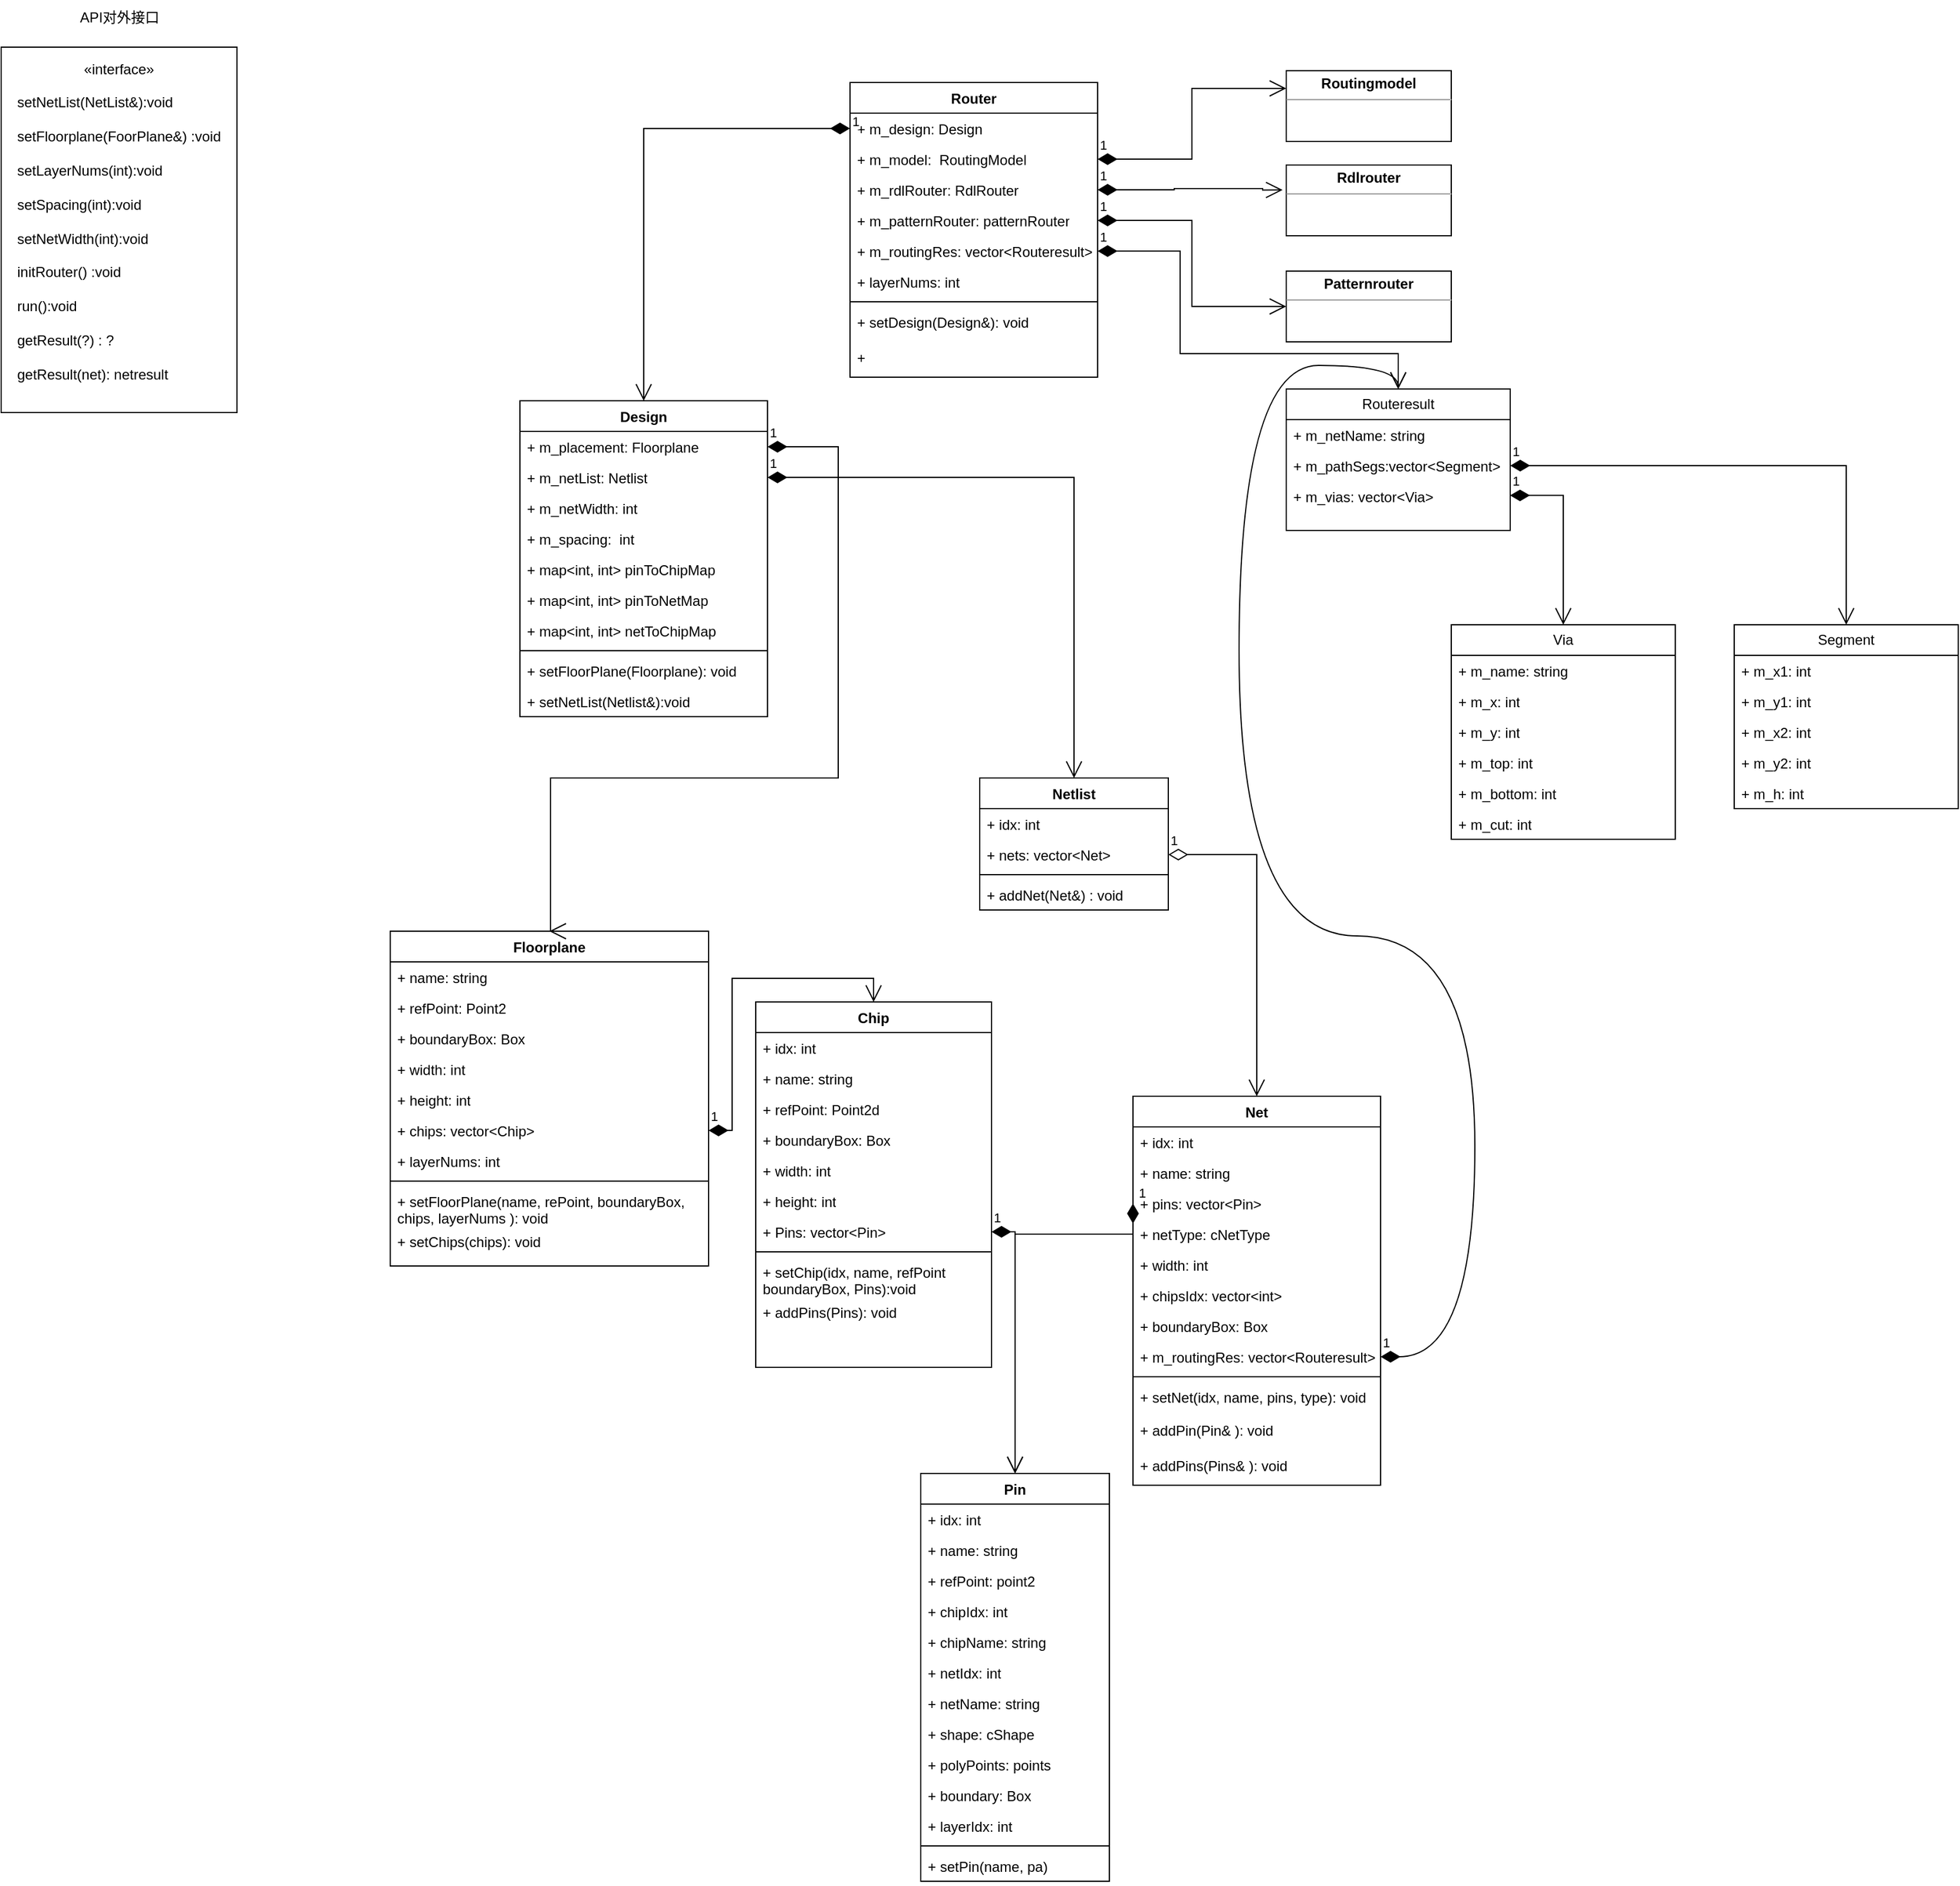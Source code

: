 <mxfile version="21.5.0" type="github">
  <diagram id="C5RBs43oDa-KdzZeNtuy" name="Page-1">
    <mxGraphModel dx="1704" dy="1298" grid="1" gridSize="10" guides="1" tooltips="1" connect="1" arrows="1" fold="1" page="1" pageScale="1" pageWidth="2339" pageHeight="3300" background="#ffffff" math="0" shadow="0">
      <root>
        <mxCell id="WIyWlLk6GJQsqaUBKTNV-0" />
        <mxCell id="WIyWlLk6GJQsqaUBKTNV-1" parent="WIyWlLk6GJQsqaUBKTNV-0" />
        <mxCell id="w3o3qQ4vS6Sx3vVcuLPD-4" value="Floorplane" style="swimlane;fontStyle=1;align=center;verticalAlign=top;childLayout=stackLayout;horizontal=1;startSize=26;horizontalStack=0;resizeParent=1;resizeParentMax=0;resizeLast=0;collapsible=1;marginBottom=0;whiteSpace=wrap;html=1;" vertex="1" parent="WIyWlLk6GJQsqaUBKTNV-1">
          <mxGeometry x="460" y="930" width="270" height="284" as="geometry">
            <mxRectangle x="290" y="620" width="100" height="30" as="alternateBounds" />
          </mxGeometry>
        </mxCell>
        <mxCell id="w3o3qQ4vS6Sx3vVcuLPD-5" value="+ name: string" style="text;strokeColor=none;fillColor=none;align=left;verticalAlign=top;spacingLeft=4;spacingRight=4;overflow=hidden;rotatable=0;points=[[0,0.5],[1,0.5]];portConstraint=eastwest;whiteSpace=wrap;html=1;" vertex="1" parent="w3o3qQ4vS6Sx3vVcuLPD-4">
          <mxGeometry y="26" width="270" height="26" as="geometry" />
        </mxCell>
        <mxCell id="w3o3qQ4vS6Sx3vVcuLPD-9" value="+ refPoint: Point2" style="text;strokeColor=none;fillColor=none;align=left;verticalAlign=top;spacingLeft=4;spacingRight=4;overflow=hidden;rotatable=0;points=[[0,0.5],[1,0.5]];portConstraint=eastwest;whiteSpace=wrap;html=1;" vertex="1" parent="w3o3qQ4vS6Sx3vVcuLPD-4">
          <mxGeometry y="52" width="270" height="26" as="geometry" />
        </mxCell>
        <mxCell id="w3o3qQ4vS6Sx3vVcuLPD-10" value="+ boundaryBox: Box" style="text;strokeColor=none;fillColor=none;align=left;verticalAlign=top;spacingLeft=4;spacingRight=4;overflow=hidden;rotatable=0;points=[[0,0.5],[1,0.5]];portConstraint=eastwest;whiteSpace=wrap;html=1;" vertex="1" parent="w3o3qQ4vS6Sx3vVcuLPD-4">
          <mxGeometry y="78" width="270" height="26" as="geometry" />
        </mxCell>
        <mxCell id="w3o3qQ4vS6Sx3vVcuLPD-11" value="+ width: int" style="text;strokeColor=none;fillColor=none;align=left;verticalAlign=top;spacingLeft=4;spacingRight=4;overflow=hidden;rotatable=0;points=[[0,0.5],[1,0.5]];portConstraint=eastwest;whiteSpace=wrap;html=1;" vertex="1" parent="w3o3qQ4vS6Sx3vVcuLPD-4">
          <mxGeometry y="104" width="270" height="26" as="geometry" />
        </mxCell>
        <mxCell id="w3o3qQ4vS6Sx3vVcuLPD-8" value="+ height: int" style="text;strokeColor=none;fillColor=none;align=left;verticalAlign=top;spacingLeft=4;spacingRight=4;overflow=hidden;rotatable=0;points=[[0,0.5],[1,0.5]];portConstraint=eastwest;whiteSpace=wrap;html=1;" vertex="1" parent="w3o3qQ4vS6Sx3vVcuLPD-4">
          <mxGeometry y="130" width="270" height="26" as="geometry" />
        </mxCell>
        <mxCell id="w3o3qQ4vS6Sx3vVcuLPD-12" value="+ chips: vector&amp;lt;Chip&amp;gt;" style="text;strokeColor=none;fillColor=none;align=left;verticalAlign=top;spacingLeft=4;spacingRight=4;overflow=hidden;rotatable=0;points=[[0,0.5],[1,0.5]];portConstraint=eastwest;whiteSpace=wrap;html=1;" vertex="1" parent="w3o3qQ4vS6Sx3vVcuLPD-4">
          <mxGeometry y="156" width="270" height="26" as="geometry" />
        </mxCell>
        <mxCell id="w3o3qQ4vS6Sx3vVcuLPD-13" value="+ layerNums: int" style="text;strokeColor=none;fillColor=none;align=left;verticalAlign=top;spacingLeft=4;spacingRight=4;overflow=hidden;rotatable=0;points=[[0,0.5],[1,0.5]];portConstraint=eastwest;whiteSpace=wrap;html=1;" vertex="1" parent="w3o3qQ4vS6Sx3vVcuLPD-4">
          <mxGeometry y="182" width="270" height="26" as="geometry" />
        </mxCell>
        <mxCell id="w3o3qQ4vS6Sx3vVcuLPD-6" value="" style="line;strokeWidth=1;fillColor=none;align=left;verticalAlign=middle;spacingTop=-1;spacingLeft=3;spacingRight=3;rotatable=0;labelPosition=right;points=[];portConstraint=eastwest;strokeColor=inherit;" vertex="1" parent="w3o3qQ4vS6Sx3vVcuLPD-4">
          <mxGeometry y="208" width="270" height="8" as="geometry" />
        </mxCell>
        <mxCell id="w3o3qQ4vS6Sx3vVcuLPD-160" value="+ setFloorPlane(name, rePoint, boundaryBox, chips, layerNums ): void" style="text;strokeColor=none;fillColor=none;align=left;verticalAlign=top;spacingLeft=4;spacingRight=4;overflow=hidden;rotatable=0;points=[[0,0.5],[1,0.5]];portConstraint=eastwest;whiteSpace=wrap;html=1;" vertex="1" parent="w3o3qQ4vS6Sx3vVcuLPD-4">
          <mxGeometry y="216" width="270" height="34" as="geometry" />
        </mxCell>
        <mxCell id="w3o3qQ4vS6Sx3vVcuLPD-7" value="+ setChips(chips): void" style="text;strokeColor=none;fillColor=none;align=left;verticalAlign=top;spacingLeft=4;spacingRight=4;overflow=hidden;rotatable=0;points=[[0,0.5],[1,0.5]];portConstraint=eastwest;whiteSpace=wrap;html=1;" vertex="1" parent="w3o3qQ4vS6Sx3vVcuLPD-4">
          <mxGeometry y="250" width="270" height="34" as="geometry" />
        </mxCell>
        <mxCell id="w3o3qQ4vS6Sx3vVcuLPD-14" value="Chip" style="swimlane;fontStyle=1;align=center;verticalAlign=top;childLayout=stackLayout;horizontal=1;startSize=26;horizontalStack=0;resizeParent=1;resizeParentMax=0;resizeLast=0;collapsible=1;marginBottom=0;whiteSpace=wrap;html=1;" vertex="1" parent="WIyWlLk6GJQsqaUBKTNV-1">
          <mxGeometry x="770" y="990" width="200" height="310" as="geometry">
            <mxRectangle x="460" y="810" width="70" height="30" as="alternateBounds" />
          </mxGeometry>
        </mxCell>
        <mxCell id="w3o3qQ4vS6Sx3vVcuLPD-15" value="+ idx: int" style="text;strokeColor=none;fillColor=none;align=left;verticalAlign=top;spacingLeft=4;spacingRight=4;overflow=hidden;rotatable=0;points=[[0,0.5],[1,0.5]];portConstraint=eastwest;whiteSpace=wrap;html=1;" vertex="1" parent="w3o3qQ4vS6Sx3vVcuLPD-14">
          <mxGeometry y="26" width="200" height="26" as="geometry" />
        </mxCell>
        <mxCell id="w3o3qQ4vS6Sx3vVcuLPD-41" value="+ name: string" style="text;strokeColor=none;fillColor=none;align=left;verticalAlign=top;spacingLeft=4;spacingRight=4;overflow=hidden;rotatable=0;points=[[0,0.5],[1,0.5]];portConstraint=eastwest;whiteSpace=wrap;html=1;" vertex="1" parent="w3o3qQ4vS6Sx3vVcuLPD-14">
          <mxGeometry y="52" width="200" height="26" as="geometry" />
        </mxCell>
        <mxCell id="w3o3qQ4vS6Sx3vVcuLPD-43" value="+ refPoint: Point2d" style="text;strokeColor=none;fillColor=none;align=left;verticalAlign=top;spacingLeft=4;spacingRight=4;overflow=hidden;rotatable=0;points=[[0,0.5],[1,0.5]];portConstraint=eastwest;whiteSpace=wrap;html=1;" vertex="1" parent="w3o3qQ4vS6Sx3vVcuLPD-14">
          <mxGeometry y="78" width="200" height="26" as="geometry" />
        </mxCell>
        <mxCell id="w3o3qQ4vS6Sx3vVcuLPD-44" value="+ boundaryBox: Box" style="text;strokeColor=none;fillColor=none;align=left;verticalAlign=top;spacingLeft=4;spacingRight=4;overflow=hidden;rotatable=0;points=[[0,0.5],[1,0.5]];portConstraint=eastwest;whiteSpace=wrap;html=1;" vertex="1" parent="w3o3qQ4vS6Sx3vVcuLPD-14">
          <mxGeometry y="104" width="200" height="26" as="geometry" />
        </mxCell>
        <mxCell id="w3o3qQ4vS6Sx3vVcuLPD-45" value="+ width: int" style="text;strokeColor=none;fillColor=none;align=left;verticalAlign=top;spacingLeft=4;spacingRight=4;overflow=hidden;rotatable=0;points=[[0,0.5],[1,0.5]];portConstraint=eastwest;whiteSpace=wrap;html=1;" vertex="1" parent="w3o3qQ4vS6Sx3vVcuLPD-14">
          <mxGeometry y="130" width="200" height="26" as="geometry" />
        </mxCell>
        <mxCell id="w3o3qQ4vS6Sx3vVcuLPD-46" value="+ height: int" style="text;strokeColor=none;fillColor=none;align=left;verticalAlign=top;spacingLeft=4;spacingRight=4;overflow=hidden;rotatable=0;points=[[0,0.5],[1,0.5]];portConstraint=eastwest;whiteSpace=wrap;html=1;" vertex="1" parent="w3o3qQ4vS6Sx3vVcuLPD-14">
          <mxGeometry y="156" width="200" height="26" as="geometry" />
        </mxCell>
        <mxCell id="w3o3qQ4vS6Sx3vVcuLPD-42" value="+ Pins: vector&amp;lt;Pin&amp;gt;" style="text;strokeColor=none;fillColor=none;align=left;verticalAlign=top;spacingLeft=4;spacingRight=4;overflow=hidden;rotatable=0;points=[[0,0.5],[1,0.5]];portConstraint=eastwest;whiteSpace=wrap;html=1;" vertex="1" parent="w3o3qQ4vS6Sx3vVcuLPD-14">
          <mxGeometry y="182" width="200" height="26" as="geometry" />
        </mxCell>
        <mxCell id="w3o3qQ4vS6Sx3vVcuLPD-16" value="" style="line;strokeWidth=1;fillColor=none;align=left;verticalAlign=middle;spacingTop=-1;spacingLeft=3;spacingRight=3;rotatable=0;labelPosition=right;points=[];portConstraint=eastwest;strokeColor=inherit;" vertex="1" parent="w3o3qQ4vS6Sx3vVcuLPD-14">
          <mxGeometry y="208" width="200" height="8" as="geometry" />
        </mxCell>
        <mxCell id="w3o3qQ4vS6Sx3vVcuLPD-17" value="+ setChip(idx, name, refPoint boundaryBox, Pins):void" style="text;strokeColor=none;fillColor=none;align=left;verticalAlign=top;spacingLeft=4;spacingRight=4;overflow=hidden;rotatable=0;points=[[0,0.5],[1,0.5]];portConstraint=eastwest;whiteSpace=wrap;html=1;" vertex="1" parent="w3o3qQ4vS6Sx3vVcuLPD-14">
          <mxGeometry y="216" width="200" height="34" as="geometry" />
        </mxCell>
        <mxCell id="w3o3qQ4vS6Sx3vVcuLPD-163" value="+ addPins(Pins): void" style="text;strokeColor=none;fillColor=none;align=left;verticalAlign=top;spacingLeft=4;spacingRight=4;overflow=hidden;rotatable=0;points=[[0,0.5],[1,0.5]];portConstraint=eastwest;whiteSpace=wrap;html=1;" vertex="1" parent="w3o3qQ4vS6Sx3vVcuLPD-14">
          <mxGeometry y="250" width="200" height="30" as="geometry" />
        </mxCell>
        <mxCell id="w3o3qQ4vS6Sx3vVcuLPD-165" style="text;strokeColor=none;fillColor=none;align=left;verticalAlign=top;spacingLeft=4;spacingRight=4;overflow=hidden;rotatable=0;points=[[0,0.5],[1,0.5]];portConstraint=eastwest;whiteSpace=wrap;html=1;" vertex="1" parent="w3o3qQ4vS6Sx3vVcuLPD-14">
          <mxGeometry y="280" width="200" height="30" as="geometry" />
        </mxCell>
        <mxCell id="w3o3qQ4vS6Sx3vVcuLPD-18" value="Pin" style="swimlane;fontStyle=1;align=center;verticalAlign=top;childLayout=stackLayout;horizontal=1;startSize=26;horizontalStack=0;resizeParent=1;resizeParentMax=0;resizeLast=0;collapsible=1;marginBottom=0;whiteSpace=wrap;html=1;" vertex="1" parent="WIyWlLk6GJQsqaUBKTNV-1">
          <mxGeometry x="910" y="1390" width="160" height="346" as="geometry">
            <mxRectangle x="610" y="1210" width="60" height="30" as="alternateBounds" />
          </mxGeometry>
        </mxCell>
        <mxCell id="w3o3qQ4vS6Sx3vVcuLPD-19" value="+ idx: int" style="text;strokeColor=none;fillColor=none;align=left;verticalAlign=top;spacingLeft=4;spacingRight=4;overflow=hidden;rotatable=0;points=[[0,0.5],[1,0.5]];portConstraint=eastwest;whiteSpace=wrap;html=1;" vertex="1" parent="w3o3qQ4vS6Sx3vVcuLPD-18">
          <mxGeometry y="26" width="160" height="26" as="geometry" />
        </mxCell>
        <mxCell id="w3o3qQ4vS6Sx3vVcuLPD-32" value="+ name: string" style="text;strokeColor=none;fillColor=none;align=left;verticalAlign=top;spacingLeft=4;spacingRight=4;overflow=hidden;rotatable=0;points=[[0,0.5],[1,0.5]];portConstraint=eastwest;whiteSpace=wrap;html=1;" vertex="1" parent="w3o3qQ4vS6Sx3vVcuLPD-18">
          <mxGeometry y="52" width="160" height="26" as="geometry" />
        </mxCell>
        <mxCell id="w3o3qQ4vS6Sx3vVcuLPD-169" value="+ refPoint: point2" style="text;strokeColor=none;fillColor=none;align=left;verticalAlign=top;spacingLeft=4;spacingRight=4;overflow=hidden;rotatable=0;points=[[0,0.5],[1,0.5]];portConstraint=eastwest;whiteSpace=wrap;html=1;" vertex="1" parent="w3o3qQ4vS6Sx3vVcuLPD-18">
          <mxGeometry y="78" width="160" height="26" as="geometry" />
        </mxCell>
        <mxCell id="w3o3qQ4vS6Sx3vVcuLPD-33" value="+ chipIdx: int" style="text;strokeColor=none;fillColor=none;align=left;verticalAlign=top;spacingLeft=4;spacingRight=4;overflow=hidden;rotatable=0;points=[[0,0.5],[1,0.5]];portConstraint=eastwest;whiteSpace=wrap;html=1;" vertex="1" parent="w3o3qQ4vS6Sx3vVcuLPD-18">
          <mxGeometry y="104" width="160" height="26" as="geometry" />
        </mxCell>
        <mxCell id="w3o3qQ4vS6Sx3vVcuLPD-34" value="+ chipName: string" style="text;strokeColor=none;fillColor=none;align=left;verticalAlign=top;spacingLeft=4;spacingRight=4;overflow=hidden;rotatable=0;points=[[0,0.5],[1,0.5]];portConstraint=eastwest;whiteSpace=wrap;html=1;" vertex="1" parent="w3o3qQ4vS6Sx3vVcuLPD-18">
          <mxGeometry y="130" width="160" height="26" as="geometry" />
        </mxCell>
        <mxCell id="w3o3qQ4vS6Sx3vVcuLPD-35" value="+ netIdx: int" style="text;strokeColor=none;fillColor=none;align=left;verticalAlign=top;spacingLeft=4;spacingRight=4;overflow=hidden;rotatable=0;points=[[0,0.5],[1,0.5]];portConstraint=eastwest;whiteSpace=wrap;html=1;" vertex="1" parent="w3o3qQ4vS6Sx3vVcuLPD-18">
          <mxGeometry y="156" width="160" height="26" as="geometry" />
        </mxCell>
        <mxCell id="w3o3qQ4vS6Sx3vVcuLPD-36" value="+ netName: string" style="text;strokeColor=none;fillColor=none;align=left;verticalAlign=top;spacingLeft=4;spacingRight=4;overflow=hidden;rotatable=0;points=[[0,0.5],[1,0.5]];portConstraint=eastwest;whiteSpace=wrap;html=1;" vertex="1" parent="w3o3qQ4vS6Sx3vVcuLPD-18">
          <mxGeometry y="182" width="160" height="26" as="geometry" />
        </mxCell>
        <mxCell id="w3o3qQ4vS6Sx3vVcuLPD-37" value="+ shape: cShape" style="text;strokeColor=none;fillColor=none;align=left;verticalAlign=top;spacingLeft=4;spacingRight=4;overflow=hidden;rotatable=0;points=[[0,0.5],[1,0.5]];portConstraint=eastwest;whiteSpace=wrap;html=1;" vertex="1" parent="w3o3qQ4vS6Sx3vVcuLPD-18">
          <mxGeometry y="208" width="160" height="26" as="geometry" />
        </mxCell>
        <mxCell id="w3o3qQ4vS6Sx3vVcuLPD-38" value="+ polyPoints: points" style="text;strokeColor=none;fillColor=none;align=left;verticalAlign=top;spacingLeft=4;spacingRight=4;overflow=hidden;rotatable=0;points=[[0,0.5],[1,0.5]];portConstraint=eastwest;whiteSpace=wrap;html=1;" vertex="1" parent="w3o3qQ4vS6Sx3vVcuLPD-18">
          <mxGeometry y="234" width="160" height="26" as="geometry" />
        </mxCell>
        <mxCell id="w3o3qQ4vS6Sx3vVcuLPD-39" value="+ boundary: Box" style="text;strokeColor=none;fillColor=none;align=left;verticalAlign=top;spacingLeft=4;spacingRight=4;overflow=hidden;rotatable=0;points=[[0,0.5],[1,0.5]];portConstraint=eastwest;whiteSpace=wrap;html=1;" vertex="1" parent="w3o3qQ4vS6Sx3vVcuLPD-18">
          <mxGeometry y="260" width="160" height="26" as="geometry" />
        </mxCell>
        <mxCell id="w3o3qQ4vS6Sx3vVcuLPD-40" value="+ layerIdx: int" style="text;strokeColor=none;fillColor=none;align=left;verticalAlign=top;spacingLeft=4;spacingRight=4;overflow=hidden;rotatable=0;points=[[0,0.5],[1,0.5]];portConstraint=eastwest;whiteSpace=wrap;html=1;" vertex="1" parent="w3o3qQ4vS6Sx3vVcuLPD-18">
          <mxGeometry y="286" width="160" height="26" as="geometry" />
        </mxCell>
        <mxCell id="w3o3qQ4vS6Sx3vVcuLPD-20" value="" style="line;strokeWidth=1;fillColor=none;align=left;verticalAlign=middle;spacingTop=-1;spacingLeft=3;spacingRight=3;rotatable=0;labelPosition=right;points=[];portConstraint=eastwest;strokeColor=inherit;" vertex="1" parent="w3o3qQ4vS6Sx3vVcuLPD-18">
          <mxGeometry y="312" width="160" height="8" as="geometry" />
        </mxCell>
        <mxCell id="w3o3qQ4vS6Sx3vVcuLPD-21" value="+ setPin(name, pa)" style="text;strokeColor=none;fillColor=none;align=left;verticalAlign=top;spacingLeft=4;spacingRight=4;overflow=hidden;rotatable=0;points=[[0,0.5],[1,0.5]];portConstraint=eastwest;whiteSpace=wrap;html=1;" vertex="1" parent="w3o3qQ4vS6Sx3vVcuLPD-18">
          <mxGeometry y="320" width="160" height="26" as="geometry" />
        </mxCell>
        <mxCell id="w3o3qQ4vS6Sx3vVcuLPD-22" value="Net" style="swimlane;fontStyle=1;align=center;verticalAlign=top;childLayout=stackLayout;horizontal=1;startSize=26;horizontalStack=0;resizeParent=1;resizeParentMax=0;resizeLast=0;collapsible=1;marginBottom=0;whiteSpace=wrap;html=1;" vertex="1" parent="WIyWlLk6GJQsqaUBKTNV-1">
          <mxGeometry x="1090" y="1070" width="210" height="330" as="geometry">
            <mxRectangle x="770" y="890" width="70" height="50" as="alternateBounds" />
          </mxGeometry>
        </mxCell>
        <mxCell id="w3o3qQ4vS6Sx3vVcuLPD-54" value="+ idx: int" style="text;strokeColor=none;fillColor=none;align=left;verticalAlign=top;spacingLeft=4;spacingRight=4;overflow=hidden;rotatable=0;points=[[0,0.5],[1,0.5]];portConstraint=eastwest;whiteSpace=wrap;html=1;" vertex="1" parent="w3o3qQ4vS6Sx3vVcuLPD-22">
          <mxGeometry y="26" width="210" height="26" as="geometry" />
        </mxCell>
        <mxCell id="w3o3qQ4vS6Sx3vVcuLPD-56" value="+ name: string" style="text;strokeColor=none;fillColor=none;align=left;verticalAlign=top;spacingLeft=4;spacingRight=4;overflow=hidden;rotatable=0;points=[[0,0.5],[1,0.5]];portConstraint=eastwest;whiteSpace=wrap;html=1;" vertex="1" parent="w3o3qQ4vS6Sx3vVcuLPD-22">
          <mxGeometry y="52" width="210" height="26" as="geometry" />
        </mxCell>
        <mxCell id="w3o3qQ4vS6Sx3vVcuLPD-23" value="+ pins: vector&amp;lt;Pin&amp;gt;" style="text;strokeColor=none;fillColor=none;align=left;verticalAlign=top;spacingLeft=4;spacingRight=4;overflow=hidden;rotatable=0;points=[[0,0.5],[1,0.5]];portConstraint=eastwest;whiteSpace=wrap;html=1;" vertex="1" parent="w3o3qQ4vS6Sx3vVcuLPD-22">
          <mxGeometry y="78" width="210" height="26" as="geometry" />
        </mxCell>
        <mxCell id="w3o3qQ4vS6Sx3vVcuLPD-58" value="+ netType: cNetType" style="text;strokeColor=none;fillColor=none;align=left;verticalAlign=top;spacingLeft=4;spacingRight=4;overflow=hidden;rotatable=0;points=[[0,0.5],[1,0.5]];portConstraint=eastwest;whiteSpace=wrap;html=1;" vertex="1" parent="w3o3qQ4vS6Sx3vVcuLPD-22">
          <mxGeometry y="104" width="210" height="26" as="geometry" />
        </mxCell>
        <mxCell id="w3o3qQ4vS6Sx3vVcuLPD-175" value="+ width: int" style="text;strokeColor=none;fillColor=none;align=left;verticalAlign=top;spacingLeft=4;spacingRight=4;overflow=hidden;rotatable=0;points=[[0,0.5],[1,0.5]];portConstraint=eastwest;whiteSpace=wrap;html=1;" vertex="1" parent="w3o3qQ4vS6Sx3vVcuLPD-22">
          <mxGeometry y="130" width="210" height="26" as="geometry" />
        </mxCell>
        <mxCell id="w3o3qQ4vS6Sx3vVcuLPD-62" value="+ chipsIdx: vector&amp;lt;int&amp;gt;" style="text;strokeColor=none;fillColor=none;align=left;verticalAlign=top;spacingLeft=4;spacingRight=4;overflow=hidden;rotatable=0;points=[[0,0.5],[1,0.5]];portConstraint=eastwest;whiteSpace=wrap;html=1;" vertex="1" parent="w3o3qQ4vS6Sx3vVcuLPD-22">
          <mxGeometry y="156" width="210" height="26" as="geometry" />
        </mxCell>
        <mxCell id="w3o3qQ4vS6Sx3vVcuLPD-63" value="+ boundaryBox: Box" style="text;strokeColor=none;fillColor=none;align=left;verticalAlign=top;spacingLeft=4;spacingRight=4;overflow=hidden;rotatable=0;points=[[0,0.5],[1,0.5]];portConstraint=eastwest;whiteSpace=wrap;html=1;" vertex="1" parent="w3o3qQ4vS6Sx3vVcuLPD-22">
          <mxGeometry y="182" width="210" height="26" as="geometry" />
        </mxCell>
        <mxCell id="w3o3qQ4vS6Sx3vVcuLPD-121" value="+ m_routingRes: vector&amp;lt;Routeresult&amp;gt;" style="text;strokeColor=none;fillColor=none;align=left;verticalAlign=top;spacingLeft=4;spacingRight=4;overflow=hidden;rotatable=0;points=[[0,0.5],[1,0.5]];portConstraint=eastwest;whiteSpace=wrap;html=1;" vertex="1" parent="w3o3qQ4vS6Sx3vVcuLPD-22">
          <mxGeometry y="208" width="210" height="26" as="geometry" />
        </mxCell>
        <mxCell id="w3o3qQ4vS6Sx3vVcuLPD-24" value="" style="line;strokeWidth=1;fillColor=none;align=left;verticalAlign=middle;spacingTop=-1;spacingLeft=3;spacingRight=3;rotatable=0;labelPosition=right;points=[];portConstraint=eastwest;strokeColor=inherit;" vertex="1" parent="w3o3qQ4vS6Sx3vVcuLPD-22">
          <mxGeometry y="234" width="210" height="8" as="geometry" />
        </mxCell>
        <mxCell id="w3o3qQ4vS6Sx3vVcuLPD-25" value="+ setNet(idx, name, pins, type): void" style="text;strokeColor=none;fillColor=none;align=left;verticalAlign=top;spacingLeft=4;spacingRight=4;overflow=hidden;rotatable=0;points=[[0,0.5],[1,0.5]];portConstraint=eastwest;whiteSpace=wrap;html=1;" vertex="1" parent="w3o3qQ4vS6Sx3vVcuLPD-22">
          <mxGeometry y="242" width="210" height="28" as="geometry" />
        </mxCell>
        <mxCell id="w3o3qQ4vS6Sx3vVcuLPD-173" value="+ addPin(Pin&amp;amp; ): void" style="text;strokeColor=none;fillColor=none;align=left;verticalAlign=top;spacingLeft=4;spacingRight=4;overflow=hidden;rotatable=0;points=[[0,0.5],[1,0.5]];portConstraint=eastwest;whiteSpace=wrap;html=1;" vertex="1" parent="w3o3qQ4vS6Sx3vVcuLPD-22">
          <mxGeometry y="270" width="210" height="30" as="geometry" />
        </mxCell>
        <mxCell id="w3o3qQ4vS6Sx3vVcuLPD-174" value="+ addPins(Pins&amp;amp; ): void" style="text;strokeColor=none;fillColor=none;align=left;verticalAlign=top;spacingLeft=4;spacingRight=4;overflow=hidden;rotatable=0;points=[[0,0.5],[1,0.5]];portConstraint=eastwest;whiteSpace=wrap;html=1;" vertex="1" parent="w3o3qQ4vS6Sx3vVcuLPD-22">
          <mxGeometry y="300" width="210" height="30" as="geometry" />
        </mxCell>
        <mxCell id="w3o3qQ4vS6Sx3vVcuLPD-26" value="Netlist" style="swimlane;fontStyle=1;align=center;verticalAlign=top;childLayout=stackLayout;horizontal=1;startSize=26;horizontalStack=0;resizeParent=1;resizeParentMax=0;resizeLast=0;collapsible=1;marginBottom=0;whiteSpace=wrap;html=1;" vertex="1" parent="WIyWlLk6GJQsqaUBKTNV-1">
          <mxGeometry x="960" y="800" width="160" height="112" as="geometry">
            <mxRectangle x="660" y="620" width="80" height="30" as="alternateBounds" />
          </mxGeometry>
        </mxCell>
        <mxCell id="w3o3qQ4vS6Sx3vVcuLPD-27" value="+ idx: int" style="text;strokeColor=none;fillColor=none;align=left;verticalAlign=top;spacingLeft=4;spacingRight=4;overflow=hidden;rotatable=0;points=[[0,0.5],[1,0.5]];portConstraint=eastwest;whiteSpace=wrap;html=1;" vertex="1" parent="w3o3qQ4vS6Sx3vVcuLPD-26">
          <mxGeometry y="26" width="160" height="26" as="geometry" />
        </mxCell>
        <mxCell id="w3o3qQ4vS6Sx3vVcuLPD-31" value="+ nets: vector&amp;lt;Net&amp;gt;" style="text;strokeColor=none;fillColor=none;align=left;verticalAlign=top;spacingLeft=4;spacingRight=4;overflow=hidden;rotatable=0;points=[[0,0.5],[1,0.5]];portConstraint=eastwest;whiteSpace=wrap;html=1;" vertex="1" parent="w3o3qQ4vS6Sx3vVcuLPD-26">
          <mxGeometry y="52" width="160" height="26" as="geometry" />
        </mxCell>
        <mxCell id="w3o3qQ4vS6Sx3vVcuLPD-28" value="" style="line;strokeWidth=1;fillColor=none;align=left;verticalAlign=middle;spacingTop=-1;spacingLeft=3;spacingRight=3;rotatable=0;labelPosition=right;points=[];portConstraint=eastwest;strokeColor=inherit;" vertex="1" parent="w3o3qQ4vS6Sx3vVcuLPD-26">
          <mxGeometry y="78" width="160" height="8" as="geometry" />
        </mxCell>
        <mxCell id="w3o3qQ4vS6Sx3vVcuLPD-29" value="+ addNet(Net&amp;amp;) : void" style="text;strokeColor=none;fillColor=none;align=left;verticalAlign=top;spacingLeft=4;spacingRight=4;overflow=hidden;rotatable=0;points=[[0,0.5],[1,0.5]];portConstraint=eastwest;whiteSpace=wrap;html=1;" vertex="1" parent="w3o3qQ4vS6Sx3vVcuLPD-26">
          <mxGeometry y="86" width="160" height="26" as="geometry" />
        </mxCell>
        <mxCell id="w3o3qQ4vS6Sx3vVcuLPD-48" value="1" style="endArrow=open;html=1;endSize=12;startArrow=diamondThin;startSize=14;startFill=1;edgeStyle=orthogonalEdgeStyle;align=left;verticalAlign=bottom;rounded=0;exitX=1;exitY=0.5;exitDx=0;exitDy=0;entryX=0.5;entryY=0;entryDx=0;entryDy=0;" edge="1" parent="WIyWlLk6GJQsqaUBKTNV-1" source="w3o3qQ4vS6Sx3vVcuLPD-12" target="w3o3qQ4vS6Sx3vVcuLPD-14">
          <mxGeometry x="-1" y="3" relative="1" as="geometry">
            <mxPoint x="784" y="890" as="sourcePoint" />
            <mxPoint x="944" y="890" as="targetPoint" />
            <Array as="points">
              <mxPoint x="750" y="1099" />
              <mxPoint x="750" y="970" />
              <mxPoint x="870" y="970" />
            </Array>
          </mxGeometry>
        </mxCell>
        <mxCell id="w3o3qQ4vS6Sx3vVcuLPD-52" value="1" style="endArrow=open;html=1;endSize=12;startArrow=diamondThin;startSize=14;startFill=1;edgeStyle=orthogonalEdgeStyle;align=left;verticalAlign=bottom;rounded=0;exitX=1;exitY=0.5;exitDx=0;exitDy=0;entryX=0.5;entryY=0;entryDx=0;entryDy=0;" edge="1" parent="WIyWlLk6GJQsqaUBKTNV-1" source="w3o3qQ4vS6Sx3vVcuLPD-42" target="w3o3qQ4vS6Sx3vVcuLPD-18">
          <mxGeometry x="-1" y="3" relative="1" as="geometry">
            <mxPoint x="760" y="1250" as="sourcePoint" />
            <mxPoint x="920" y="1250" as="targetPoint" />
            <Array as="points">
              <mxPoint x="990" y="1185" />
            </Array>
          </mxGeometry>
        </mxCell>
        <mxCell id="w3o3qQ4vS6Sx3vVcuLPD-53" value="1" style="endArrow=open;html=1;endSize=12;startArrow=diamondThin;startSize=14;startFill=1;align=left;verticalAlign=bottom;rounded=0;exitX=0;exitY=0.5;exitDx=0;exitDy=0;entryX=0.5;entryY=0;entryDx=0;entryDy=0;edgeStyle=orthogonalEdgeStyle;" edge="1" parent="WIyWlLk6GJQsqaUBKTNV-1" source="w3o3qQ4vS6Sx3vVcuLPD-23" target="w3o3qQ4vS6Sx3vVcuLPD-18">
          <mxGeometry x="-1" y="3" relative="1" as="geometry">
            <mxPoint x="930" y="1195" as="sourcePoint" />
            <mxPoint x="950" y="1370" as="targetPoint" />
            <Array as="points">
              <mxPoint x="990" y="1187" />
            </Array>
          </mxGeometry>
        </mxCell>
        <mxCell id="w3o3qQ4vS6Sx3vVcuLPD-61" value="1" style="endArrow=open;html=1;endSize=12;startArrow=diamondThin;startSize=14;startFill=0;edgeStyle=orthogonalEdgeStyle;align=left;verticalAlign=bottom;rounded=0;entryX=0.5;entryY=0;entryDx=0;entryDy=0;" edge="1" parent="WIyWlLk6GJQsqaUBKTNV-1" source="w3o3qQ4vS6Sx3vVcuLPD-31" target="w3o3qQ4vS6Sx3vVcuLPD-22">
          <mxGeometry x="-1" y="3" relative="1" as="geometry">
            <mxPoint x="1117" y="1020" as="sourcePoint" />
            <mxPoint x="1277" y="1020" as="targetPoint" />
          </mxGeometry>
        </mxCell>
        <mxCell id="w3o3qQ4vS6Sx3vVcuLPD-64" value="Design" style="swimlane;fontStyle=1;align=center;verticalAlign=top;childLayout=stackLayout;horizontal=1;startSize=26;horizontalStack=0;resizeParent=1;resizeParentMax=0;resizeLast=0;collapsible=1;marginBottom=0;whiteSpace=wrap;html=1;" vertex="1" parent="WIyWlLk6GJQsqaUBKTNV-1">
          <mxGeometry x="570" y="480" width="210" height="268" as="geometry" />
        </mxCell>
        <mxCell id="w3o3qQ4vS6Sx3vVcuLPD-65" value="+ m_placement: Floorplane" style="text;strokeColor=none;fillColor=none;align=left;verticalAlign=top;spacingLeft=4;spacingRight=4;overflow=hidden;rotatable=0;points=[[0,0.5],[1,0.5]];portConstraint=eastwest;whiteSpace=wrap;html=1;" vertex="1" parent="w3o3qQ4vS6Sx3vVcuLPD-64">
          <mxGeometry y="26" width="210" height="26" as="geometry" />
        </mxCell>
        <mxCell id="w3o3qQ4vS6Sx3vVcuLPD-68" value="+ m_netList: Netlist" style="text;strokeColor=none;fillColor=none;align=left;verticalAlign=top;spacingLeft=4;spacingRight=4;overflow=hidden;rotatable=0;points=[[0,0.5],[1,0.5]];portConstraint=eastwest;whiteSpace=wrap;html=1;" vertex="1" parent="w3o3qQ4vS6Sx3vVcuLPD-64">
          <mxGeometry y="52" width="210" height="26" as="geometry" />
        </mxCell>
        <mxCell id="w3o3qQ4vS6Sx3vVcuLPD-171" value="+ m_netWidth: int" style="text;strokeColor=none;fillColor=none;align=left;verticalAlign=top;spacingLeft=4;spacingRight=4;overflow=hidden;rotatable=0;points=[[0,0.5],[1,0.5]];portConstraint=eastwest;whiteSpace=wrap;html=1;" vertex="1" parent="w3o3qQ4vS6Sx3vVcuLPD-64">
          <mxGeometry y="78" width="210" height="26" as="geometry" />
        </mxCell>
        <mxCell id="w3o3qQ4vS6Sx3vVcuLPD-172" value="+ m_spacing:&amp;nbsp; int" style="text;strokeColor=none;fillColor=none;align=left;verticalAlign=top;spacingLeft=4;spacingRight=4;overflow=hidden;rotatable=0;points=[[0,0.5],[1,0.5]];portConstraint=eastwest;whiteSpace=wrap;html=1;" vertex="1" parent="w3o3qQ4vS6Sx3vVcuLPD-64">
          <mxGeometry y="104" width="210" height="26" as="geometry" />
        </mxCell>
        <mxCell id="w3o3qQ4vS6Sx3vVcuLPD-69" value="+ map&amp;lt;int, int&amp;gt; pinToChipMap" style="text;strokeColor=none;fillColor=none;align=left;verticalAlign=top;spacingLeft=4;spacingRight=4;overflow=hidden;rotatable=0;points=[[0,0.5],[1,0.5]];portConstraint=eastwest;whiteSpace=wrap;html=1;" vertex="1" parent="w3o3qQ4vS6Sx3vVcuLPD-64">
          <mxGeometry y="130" width="210" height="26" as="geometry" />
        </mxCell>
        <mxCell id="w3o3qQ4vS6Sx3vVcuLPD-70" value="+ map&amp;lt;int, int&amp;gt; pinToNetMap" style="text;strokeColor=none;fillColor=none;align=left;verticalAlign=top;spacingLeft=4;spacingRight=4;overflow=hidden;rotatable=0;points=[[0,0.5],[1,0.5]];portConstraint=eastwest;whiteSpace=wrap;html=1;" vertex="1" parent="w3o3qQ4vS6Sx3vVcuLPD-64">
          <mxGeometry y="156" width="210" height="26" as="geometry" />
        </mxCell>
        <mxCell id="w3o3qQ4vS6Sx3vVcuLPD-71" value="+ map&amp;lt;int, int&amp;gt; netToChipMap" style="text;strokeColor=none;fillColor=none;align=left;verticalAlign=top;spacingLeft=4;spacingRight=4;overflow=hidden;rotatable=0;points=[[0,0.5],[1,0.5]];portConstraint=eastwest;whiteSpace=wrap;html=1;" vertex="1" parent="w3o3qQ4vS6Sx3vVcuLPD-64">
          <mxGeometry y="182" width="210" height="26" as="geometry" />
        </mxCell>
        <mxCell id="w3o3qQ4vS6Sx3vVcuLPD-66" value="" style="line;strokeWidth=1;fillColor=none;align=left;verticalAlign=middle;spacingTop=-1;spacingLeft=3;spacingRight=3;rotatable=0;labelPosition=right;points=[];portConstraint=eastwest;strokeColor=inherit;" vertex="1" parent="w3o3qQ4vS6Sx3vVcuLPD-64">
          <mxGeometry y="208" width="210" height="8" as="geometry" />
        </mxCell>
        <mxCell id="w3o3qQ4vS6Sx3vVcuLPD-67" value="+ setFloorPlane(Floorplane): void" style="text;strokeColor=none;fillColor=none;align=left;verticalAlign=top;spacingLeft=4;spacingRight=4;overflow=hidden;rotatable=0;points=[[0,0.5],[1,0.5]];portConstraint=eastwest;whiteSpace=wrap;html=1;" vertex="1" parent="w3o3qQ4vS6Sx3vVcuLPD-64">
          <mxGeometry y="216" width="210" height="26" as="geometry" />
        </mxCell>
        <mxCell id="w3o3qQ4vS6Sx3vVcuLPD-147" value="+ setNetList(Netlist&amp;amp;):void" style="text;strokeColor=none;fillColor=none;align=left;verticalAlign=top;spacingLeft=4;spacingRight=4;overflow=hidden;rotatable=0;points=[[0,0.5],[1,0.5]];portConstraint=eastwest;whiteSpace=wrap;html=1;" vertex="1" parent="w3o3qQ4vS6Sx3vVcuLPD-64">
          <mxGeometry y="242" width="210" height="26" as="geometry" />
        </mxCell>
        <mxCell id="w3o3qQ4vS6Sx3vVcuLPD-81" value="Router&lt;br&gt;" style="swimlane;fontStyle=1;align=center;verticalAlign=top;childLayout=stackLayout;horizontal=1;startSize=26;horizontalStack=0;resizeParent=1;resizeParentMax=0;resizeLast=0;collapsible=1;marginBottom=0;whiteSpace=wrap;html=1;" vertex="1" parent="WIyWlLk6GJQsqaUBKTNV-1">
          <mxGeometry x="850" y="210" width="210" height="250" as="geometry" />
        </mxCell>
        <mxCell id="w3o3qQ4vS6Sx3vVcuLPD-82" value="+ m_design: Design" style="text;strokeColor=none;fillColor=none;align=left;verticalAlign=top;spacingLeft=4;spacingRight=4;overflow=hidden;rotatable=0;points=[[0,0.5],[1,0.5]];portConstraint=eastwest;whiteSpace=wrap;html=1;" vertex="1" parent="w3o3qQ4vS6Sx3vVcuLPD-81">
          <mxGeometry y="26" width="210" height="26" as="geometry" />
        </mxCell>
        <mxCell id="w3o3qQ4vS6Sx3vVcuLPD-94" value="&lt;div style=&quot;text-align: center;&quot;&gt;&lt;span style=&quot;background-color: initial;&quot;&gt;+ m_model:&amp;nbsp; RoutingModel&lt;/span&gt;&lt;/div&gt;" style="text;strokeColor=none;fillColor=none;align=left;verticalAlign=top;spacingLeft=4;spacingRight=4;overflow=hidden;rotatable=0;points=[[0,0.5],[1,0.5]];portConstraint=eastwest;whiteSpace=wrap;html=1;" vertex="1" parent="w3o3qQ4vS6Sx3vVcuLPD-81">
          <mxGeometry y="52" width="210" height="26" as="geometry" />
        </mxCell>
        <mxCell id="w3o3qQ4vS6Sx3vVcuLPD-93" value="+ m_rdlRouter: RdlRouter" style="text;strokeColor=none;fillColor=none;align=left;verticalAlign=top;spacingLeft=4;spacingRight=4;overflow=hidden;rotatable=0;points=[[0,0.5],[1,0.5]];portConstraint=eastwest;whiteSpace=wrap;html=1;" vertex="1" parent="w3o3qQ4vS6Sx3vVcuLPD-81">
          <mxGeometry y="78" width="210" height="26" as="geometry" />
        </mxCell>
        <mxCell id="w3o3qQ4vS6Sx3vVcuLPD-85" value="+ m_patternRouter: patternRouter" style="text;strokeColor=none;fillColor=none;align=left;verticalAlign=top;spacingLeft=4;spacingRight=4;overflow=hidden;rotatable=0;points=[[0,0.5],[1,0.5]];portConstraint=eastwest;whiteSpace=wrap;html=1;" vertex="1" parent="w3o3qQ4vS6Sx3vVcuLPD-81">
          <mxGeometry y="104" width="210" height="26" as="geometry" />
        </mxCell>
        <mxCell id="w3o3qQ4vS6Sx3vVcuLPD-118" value="+ m_routingRes: vector&amp;lt;Routeresult&amp;gt;" style="text;strokeColor=none;fillColor=none;align=left;verticalAlign=top;spacingLeft=4;spacingRight=4;overflow=hidden;rotatable=0;points=[[0,0.5],[1,0.5]];portConstraint=eastwest;whiteSpace=wrap;html=1;" vertex="1" parent="w3o3qQ4vS6Sx3vVcuLPD-81">
          <mxGeometry y="130" width="210" height="26" as="geometry" />
        </mxCell>
        <mxCell id="w3o3qQ4vS6Sx3vVcuLPD-92" value="+ layerNums: int" style="text;strokeColor=none;fillColor=none;align=left;verticalAlign=top;spacingLeft=4;spacingRight=4;overflow=hidden;rotatable=0;points=[[0,0.5],[1,0.5]];portConstraint=eastwest;whiteSpace=wrap;html=1;" vertex="1" parent="w3o3qQ4vS6Sx3vVcuLPD-81">
          <mxGeometry y="156" width="210" height="26" as="geometry" />
        </mxCell>
        <mxCell id="w3o3qQ4vS6Sx3vVcuLPD-83" value="" style="line;strokeWidth=1;fillColor=none;align=left;verticalAlign=middle;spacingTop=-1;spacingLeft=3;spacingRight=3;rotatable=0;labelPosition=right;points=[];portConstraint=eastwest;strokeColor=inherit;" vertex="1" parent="w3o3qQ4vS6Sx3vVcuLPD-81">
          <mxGeometry y="182" width="210" height="8" as="geometry" />
        </mxCell>
        <mxCell id="w3o3qQ4vS6Sx3vVcuLPD-84" value="+ setDesign(Design&amp;amp;): void" style="text;strokeColor=none;fillColor=none;align=left;verticalAlign=top;spacingLeft=4;spacingRight=4;overflow=hidden;rotatable=0;points=[[0,0.5],[1,0.5]];portConstraint=eastwest;whiteSpace=wrap;html=1;" vertex="1" parent="w3o3qQ4vS6Sx3vVcuLPD-81">
          <mxGeometry y="190" width="210" height="30" as="geometry" />
        </mxCell>
        <mxCell id="w3o3qQ4vS6Sx3vVcuLPD-146" value="+&amp;nbsp;" style="text;strokeColor=none;fillColor=none;align=left;verticalAlign=top;spacingLeft=4;spacingRight=4;overflow=hidden;rotatable=0;points=[[0,0.5],[1,0.5]];portConstraint=eastwest;whiteSpace=wrap;html=1;" vertex="1" parent="w3o3qQ4vS6Sx3vVcuLPD-81">
          <mxGeometry y="220" width="210" height="30" as="geometry" />
        </mxCell>
        <mxCell id="w3o3qQ4vS6Sx3vVcuLPD-90" value="&lt;p style=&quot;margin:0px;margin-top:4px;text-align:center;&quot;&gt;&lt;b&gt;Patternrouter&lt;/b&gt;&lt;/p&gt;&lt;hr size=&quot;1&quot;&gt;&lt;div style=&quot;height:2px;&quot;&gt;&lt;/div&gt;" style="verticalAlign=top;align=left;overflow=fill;fontSize=12;fontFamily=Helvetica;html=1;whiteSpace=wrap;" vertex="1" parent="WIyWlLk6GJQsqaUBKTNV-1">
          <mxGeometry x="1220" y="370" width="140" height="60" as="geometry" />
        </mxCell>
        <mxCell id="w3o3qQ4vS6Sx3vVcuLPD-91" value="&lt;p style=&quot;margin:0px;margin-top:4px;text-align:center;&quot;&gt;&lt;b&gt;Rdlrouter&lt;/b&gt;&lt;/p&gt;&lt;hr size=&quot;1&quot;&gt;&lt;div style=&quot;height:2px;&quot;&gt;&lt;/div&gt;" style="verticalAlign=top;align=left;overflow=fill;fontSize=12;fontFamily=Helvetica;html=1;whiteSpace=wrap;" vertex="1" parent="WIyWlLk6GJQsqaUBKTNV-1">
          <mxGeometry x="1220" y="280" width="140" height="60" as="geometry" />
        </mxCell>
        <mxCell id="w3o3qQ4vS6Sx3vVcuLPD-97" value="1" style="endArrow=open;html=1;endSize=12;startArrow=diamondThin;startSize=14;startFill=1;edgeStyle=orthogonalEdgeStyle;align=left;verticalAlign=bottom;rounded=0;exitX=1;exitY=0.5;exitDx=0;exitDy=0;entryX=0.5;entryY=0;entryDx=0;entryDy=0;" edge="1" parent="WIyWlLk6GJQsqaUBKTNV-1" source="w3o3qQ4vS6Sx3vVcuLPD-68" target="w3o3qQ4vS6Sx3vVcuLPD-26">
          <mxGeometry x="-1" y="3" relative="1" as="geometry">
            <mxPoint x="840" y="650" as="sourcePoint" />
            <mxPoint x="1000" y="650" as="targetPoint" />
          </mxGeometry>
        </mxCell>
        <mxCell id="w3o3qQ4vS6Sx3vVcuLPD-98" value="1" style="endArrow=open;html=1;endSize=12;startArrow=diamondThin;startSize=14;startFill=1;edgeStyle=orthogonalEdgeStyle;align=left;verticalAlign=bottom;rounded=0;exitX=1;exitY=0.5;exitDx=0;exitDy=0;" edge="1" parent="WIyWlLk6GJQsqaUBKTNV-1" source="w3o3qQ4vS6Sx3vVcuLPD-65">
          <mxGeometry x="-1" y="3" relative="1" as="geometry">
            <mxPoint x="840" y="650" as="sourcePoint" />
            <mxPoint x="595" y="930" as="targetPoint" />
            <Array as="points">
              <mxPoint x="840" y="519" />
              <mxPoint x="840" y="800" />
              <mxPoint x="596" y="800" />
              <mxPoint x="596" y="930" />
            </Array>
          </mxGeometry>
        </mxCell>
        <mxCell id="w3o3qQ4vS6Sx3vVcuLPD-100" value="1" style="endArrow=open;html=1;endSize=12;startArrow=diamondThin;startSize=14;startFill=1;edgeStyle=orthogonalEdgeStyle;align=left;verticalAlign=bottom;rounded=0;entryX=0.5;entryY=0;entryDx=0;entryDy=0;" edge="1" parent="WIyWlLk6GJQsqaUBKTNV-1" source="w3o3qQ4vS6Sx3vVcuLPD-82" target="w3o3qQ4vS6Sx3vVcuLPD-64">
          <mxGeometry x="-1" y="3" relative="1" as="geometry">
            <mxPoint x="840" y="470" as="sourcePoint" />
            <mxPoint x="700" y="340" as="targetPoint" />
          </mxGeometry>
        </mxCell>
        <mxCell id="w3o3qQ4vS6Sx3vVcuLPD-101" value="&lt;p style=&quot;margin:0px;margin-top:4px;text-align:center;&quot;&gt;&lt;b&gt;Routingmodel&lt;/b&gt;&lt;/p&gt;&lt;hr size=&quot;1&quot;&gt;&lt;div style=&quot;height:2px;&quot;&gt;&lt;/div&gt;" style="verticalAlign=top;align=left;overflow=fill;fontSize=12;fontFamily=Helvetica;html=1;whiteSpace=wrap;" vertex="1" parent="WIyWlLk6GJQsqaUBKTNV-1">
          <mxGeometry x="1220" y="200" width="140" height="60" as="geometry" />
        </mxCell>
        <mxCell id="w3o3qQ4vS6Sx3vVcuLPD-102" value="1" style="endArrow=open;html=1;endSize=12;startArrow=diamondThin;startSize=14;startFill=1;edgeStyle=orthogonalEdgeStyle;align=left;verticalAlign=bottom;rounded=0;entryX=0;entryY=0.25;entryDx=0;entryDy=0;exitX=1;exitY=0.5;exitDx=0;exitDy=0;" edge="1" parent="WIyWlLk6GJQsqaUBKTNV-1" source="w3o3qQ4vS6Sx3vVcuLPD-94" target="w3o3qQ4vS6Sx3vVcuLPD-101">
          <mxGeometry x="-1" y="3" relative="1" as="geometry">
            <mxPoint x="840" y="390" as="sourcePoint" />
            <mxPoint x="1000" y="390" as="targetPoint" />
          </mxGeometry>
        </mxCell>
        <mxCell id="w3o3qQ4vS6Sx3vVcuLPD-105" value="1" style="endArrow=open;html=1;endSize=12;startArrow=diamondThin;startSize=14;startFill=1;edgeStyle=orthogonalEdgeStyle;align=left;verticalAlign=bottom;rounded=0;entryX=-0.022;entryY=0.353;entryDx=0;entryDy=0;entryPerimeter=0;" edge="1" parent="WIyWlLk6GJQsqaUBKTNV-1" source="w3o3qQ4vS6Sx3vVcuLPD-93" target="w3o3qQ4vS6Sx3vVcuLPD-91">
          <mxGeometry x="-1" y="3" relative="1" as="geometry">
            <mxPoint x="1060" y="300" as="sourcePoint" />
            <mxPoint x="1200" y="290" as="targetPoint" />
            <Array as="points">
              <mxPoint x="1125" y="301" />
              <mxPoint x="1125" y="300" />
              <mxPoint x="1200" y="300" />
              <mxPoint x="1200" y="301" />
            </Array>
          </mxGeometry>
        </mxCell>
        <mxCell id="w3o3qQ4vS6Sx3vVcuLPD-106" value="1" style="endArrow=open;html=1;endSize=12;startArrow=diamondThin;startSize=14;startFill=1;edgeStyle=orthogonalEdgeStyle;align=left;verticalAlign=bottom;rounded=0;exitX=1;exitY=0.5;exitDx=0;exitDy=0;entryX=0;entryY=0.5;entryDx=0;entryDy=0;" edge="1" parent="WIyWlLk6GJQsqaUBKTNV-1" source="w3o3qQ4vS6Sx3vVcuLPD-85" target="w3o3qQ4vS6Sx3vVcuLPD-90">
          <mxGeometry x="-1" y="3" relative="1" as="geometry">
            <mxPoint x="1070" y="330" as="sourcePoint" />
            <mxPoint x="1140" y="400" as="targetPoint" />
          </mxGeometry>
        </mxCell>
        <mxCell id="w3o3qQ4vS6Sx3vVcuLPD-112" value="Routeresult" style="swimlane;fontStyle=0;childLayout=stackLayout;horizontal=1;startSize=26;fillColor=none;horizontalStack=0;resizeParent=1;resizeParentMax=0;resizeLast=0;collapsible=1;marginBottom=0;whiteSpace=wrap;html=1;" vertex="1" parent="WIyWlLk6GJQsqaUBKTNV-1">
          <mxGeometry x="1220" y="470" width="190" height="120" as="geometry" />
        </mxCell>
        <mxCell id="w3o3qQ4vS6Sx3vVcuLPD-113" value="+ m_netName: string" style="text;strokeColor=none;fillColor=none;align=left;verticalAlign=top;spacingLeft=4;spacingRight=4;overflow=hidden;rotatable=0;points=[[0,0.5],[1,0.5]];portConstraint=eastwest;whiteSpace=wrap;html=1;" vertex="1" parent="w3o3qQ4vS6Sx3vVcuLPD-112">
          <mxGeometry y="26" width="190" height="26" as="geometry" />
        </mxCell>
        <mxCell id="w3o3qQ4vS6Sx3vVcuLPD-114" value="+ m_pathSegs:vector&amp;lt;Segment&amp;gt;" style="text;strokeColor=none;fillColor=none;align=left;verticalAlign=top;spacingLeft=4;spacingRight=4;overflow=hidden;rotatable=0;points=[[0,0.5],[1,0.5]];portConstraint=eastwest;whiteSpace=wrap;html=1;" vertex="1" parent="w3o3qQ4vS6Sx3vVcuLPD-112">
          <mxGeometry y="52" width="190" height="26" as="geometry" />
        </mxCell>
        <mxCell id="w3o3qQ4vS6Sx3vVcuLPD-115" value="+ m_vias: vector&amp;lt;Via&amp;gt;" style="text;strokeColor=none;fillColor=none;align=left;verticalAlign=top;spacingLeft=4;spacingRight=4;overflow=hidden;rotatable=0;points=[[0,0.5],[1,0.5]];portConstraint=eastwest;whiteSpace=wrap;html=1;" vertex="1" parent="w3o3qQ4vS6Sx3vVcuLPD-112">
          <mxGeometry y="78" width="190" height="42" as="geometry" />
        </mxCell>
        <mxCell id="w3o3qQ4vS6Sx3vVcuLPD-120" value="1" style="endArrow=open;html=1;endSize=12;startArrow=diamondThin;startSize=14;startFill=1;edgeStyle=orthogonalEdgeStyle;align=left;verticalAlign=bottom;rounded=0;exitX=1;exitY=0.5;exitDx=0;exitDy=0;entryX=0.5;entryY=0;entryDx=0;entryDy=0;" edge="1" parent="WIyWlLk6GJQsqaUBKTNV-1" source="w3o3qQ4vS6Sx3vVcuLPD-118" target="w3o3qQ4vS6Sx3vVcuLPD-112">
          <mxGeometry x="-1" y="3" relative="1" as="geometry">
            <mxPoint x="1120" y="430" as="sourcePoint" />
            <mxPoint x="1190" y="530" as="targetPoint" />
            <Array as="points">
              <mxPoint x="1130" y="353" />
              <mxPoint x="1130" y="440" />
              <mxPoint x="1315" y="440" />
            </Array>
          </mxGeometry>
        </mxCell>
        <mxCell id="w3o3qQ4vS6Sx3vVcuLPD-123" value="1" style="endArrow=open;html=1;endSize=12;startArrow=diamondThin;startSize=14;startFill=1;edgeStyle=orthogonalEdgeStyle;align=left;verticalAlign=bottom;rounded=0;exitX=1;exitY=0.5;exitDx=0;exitDy=0;entryX=0.5;entryY=0;entryDx=0;entryDy=0;curved=1;" edge="1" parent="WIyWlLk6GJQsqaUBKTNV-1" source="w3o3qQ4vS6Sx3vVcuLPD-121" target="w3o3qQ4vS6Sx3vVcuLPD-112">
          <mxGeometry x="-1" y="3" relative="1" as="geometry">
            <mxPoint x="1310" y="1290" as="sourcePoint" />
            <mxPoint x="1470" y="1290" as="targetPoint" />
            <Array as="points">
              <mxPoint x="1380" y="1291" />
              <mxPoint x="1380" y="934" />
              <mxPoint x="1180" y="934" />
              <mxPoint x="1180" y="450" />
              <mxPoint x="1315" y="450" />
            </Array>
          </mxGeometry>
        </mxCell>
        <mxCell id="w3o3qQ4vS6Sx3vVcuLPD-126" value="Segment" style="swimlane;fontStyle=0;childLayout=stackLayout;horizontal=1;startSize=26;fillColor=none;horizontalStack=0;resizeParent=1;resizeParentMax=0;resizeLast=0;collapsible=1;marginBottom=0;whiteSpace=wrap;html=1;" vertex="1" parent="WIyWlLk6GJQsqaUBKTNV-1">
          <mxGeometry x="1600" y="670" width="190" height="156" as="geometry" />
        </mxCell>
        <mxCell id="w3o3qQ4vS6Sx3vVcuLPD-127" value="+ m_x1: int" style="text;strokeColor=none;fillColor=none;align=left;verticalAlign=top;spacingLeft=4;spacingRight=4;overflow=hidden;rotatable=0;points=[[0,0.5],[1,0.5]];portConstraint=eastwest;whiteSpace=wrap;html=1;" vertex="1" parent="w3o3qQ4vS6Sx3vVcuLPD-126">
          <mxGeometry y="26" width="190" height="26" as="geometry" />
        </mxCell>
        <mxCell id="w3o3qQ4vS6Sx3vVcuLPD-128" value="+ m_y1: int" style="text;strokeColor=none;fillColor=none;align=left;verticalAlign=top;spacingLeft=4;spacingRight=4;overflow=hidden;rotatable=0;points=[[0,0.5],[1,0.5]];portConstraint=eastwest;whiteSpace=wrap;html=1;" vertex="1" parent="w3o3qQ4vS6Sx3vVcuLPD-126">
          <mxGeometry y="52" width="190" height="26" as="geometry" />
        </mxCell>
        <mxCell id="w3o3qQ4vS6Sx3vVcuLPD-130" value="+ m_x2: int" style="text;strokeColor=none;fillColor=none;align=left;verticalAlign=top;spacingLeft=4;spacingRight=4;overflow=hidden;rotatable=0;points=[[0,0.5],[1,0.5]];portConstraint=eastwest;whiteSpace=wrap;html=1;" vertex="1" parent="w3o3qQ4vS6Sx3vVcuLPD-126">
          <mxGeometry y="78" width="190" height="26" as="geometry" />
        </mxCell>
        <mxCell id="w3o3qQ4vS6Sx3vVcuLPD-131" value="+ m_y2: int" style="text;strokeColor=none;fillColor=none;align=left;verticalAlign=top;spacingLeft=4;spacingRight=4;overflow=hidden;rotatable=0;points=[[0,0.5],[1,0.5]];portConstraint=eastwest;whiteSpace=wrap;html=1;" vertex="1" parent="w3o3qQ4vS6Sx3vVcuLPD-126">
          <mxGeometry y="104" width="190" height="26" as="geometry" />
        </mxCell>
        <mxCell id="w3o3qQ4vS6Sx3vVcuLPD-132" value="+ m_h: int" style="text;strokeColor=none;fillColor=none;align=left;verticalAlign=top;spacingLeft=4;spacingRight=4;overflow=hidden;rotatable=0;points=[[0,0.5],[1,0.5]];portConstraint=eastwest;whiteSpace=wrap;html=1;" vertex="1" parent="w3o3qQ4vS6Sx3vVcuLPD-126">
          <mxGeometry y="130" width="190" height="26" as="geometry" />
        </mxCell>
        <mxCell id="w3o3qQ4vS6Sx3vVcuLPD-133" value="Via" style="swimlane;fontStyle=0;childLayout=stackLayout;horizontal=1;startSize=26;fillColor=none;horizontalStack=0;resizeParent=1;resizeParentMax=0;resizeLast=0;collapsible=1;marginBottom=0;whiteSpace=wrap;html=1;" vertex="1" parent="WIyWlLk6GJQsqaUBKTNV-1">
          <mxGeometry x="1360" y="670" width="190" height="182" as="geometry" />
        </mxCell>
        <mxCell id="w3o3qQ4vS6Sx3vVcuLPD-139" value="+ m_name: string" style="text;strokeColor=none;fillColor=none;align=left;verticalAlign=top;spacingLeft=4;spacingRight=4;overflow=hidden;rotatable=0;points=[[0,0.5],[1,0.5]];portConstraint=eastwest;whiteSpace=wrap;html=1;" vertex="1" parent="w3o3qQ4vS6Sx3vVcuLPD-133">
          <mxGeometry y="26" width="190" height="26" as="geometry" />
        </mxCell>
        <mxCell id="w3o3qQ4vS6Sx3vVcuLPD-134" value="+ m_x: int" style="text;strokeColor=none;fillColor=none;align=left;verticalAlign=top;spacingLeft=4;spacingRight=4;overflow=hidden;rotatable=0;points=[[0,0.5],[1,0.5]];portConstraint=eastwest;whiteSpace=wrap;html=1;" vertex="1" parent="w3o3qQ4vS6Sx3vVcuLPD-133">
          <mxGeometry y="52" width="190" height="26" as="geometry" />
        </mxCell>
        <mxCell id="w3o3qQ4vS6Sx3vVcuLPD-135" value="+ m_y: int" style="text;strokeColor=none;fillColor=none;align=left;verticalAlign=top;spacingLeft=4;spacingRight=4;overflow=hidden;rotatable=0;points=[[0,0.5],[1,0.5]];portConstraint=eastwest;whiteSpace=wrap;html=1;" vertex="1" parent="w3o3qQ4vS6Sx3vVcuLPD-133">
          <mxGeometry y="78" width="190" height="26" as="geometry" />
        </mxCell>
        <mxCell id="w3o3qQ4vS6Sx3vVcuLPD-138" value="+ m_top: int" style="text;strokeColor=none;fillColor=none;align=left;verticalAlign=top;spacingLeft=4;spacingRight=4;overflow=hidden;rotatable=0;points=[[0,0.5],[1,0.5]];portConstraint=eastwest;whiteSpace=wrap;html=1;" vertex="1" parent="w3o3qQ4vS6Sx3vVcuLPD-133">
          <mxGeometry y="104" width="190" height="26" as="geometry" />
        </mxCell>
        <mxCell id="w3o3qQ4vS6Sx3vVcuLPD-140" value="+ m_bottom: int" style="text;strokeColor=none;fillColor=none;align=left;verticalAlign=top;spacingLeft=4;spacingRight=4;overflow=hidden;rotatable=0;points=[[0,0.5],[1,0.5]];portConstraint=eastwest;whiteSpace=wrap;html=1;" vertex="1" parent="w3o3qQ4vS6Sx3vVcuLPD-133">
          <mxGeometry y="130" width="190" height="26" as="geometry" />
        </mxCell>
        <mxCell id="w3o3qQ4vS6Sx3vVcuLPD-141" value="+ m_cut: int" style="text;strokeColor=none;fillColor=none;align=left;verticalAlign=top;spacingLeft=4;spacingRight=4;overflow=hidden;rotatable=0;points=[[0,0.5],[1,0.5]];portConstraint=eastwest;whiteSpace=wrap;html=1;" vertex="1" parent="w3o3qQ4vS6Sx3vVcuLPD-133">
          <mxGeometry y="156" width="190" height="26" as="geometry" />
        </mxCell>
        <mxCell id="w3o3qQ4vS6Sx3vVcuLPD-143" value="1" style="endArrow=open;html=1;endSize=12;startArrow=diamondThin;startSize=14;startFill=1;edgeStyle=orthogonalEdgeStyle;align=left;verticalAlign=bottom;rounded=0;exitX=0.999;exitY=0.293;exitDx=0;exitDy=0;exitPerimeter=0;entryX=0.5;entryY=0;entryDx=0;entryDy=0;" edge="1" parent="WIyWlLk6GJQsqaUBKTNV-1" source="w3o3qQ4vS6Sx3vVcuLPD-115" target="w3o3qQ4vS6Sx3vVcuLPD-133">
          <mxGeometry x="-1" y="3" relative="1" as="geometry">
            <mxPoint x="1310" y="700" as="sourcePoint" />
            <mxPoint x="1490" y="640" as="targetPoint" />
            <Array as="points">
              <mxPoint x="1455" y="560" />
            </Array>
          </mxGeometry>
        </mxCell>
        <mxCell id="w3o3qQ4vS6Sx3vVcuLPD-144" value="1" style="endArrow=open;html=1;endSize=12;startArrow=diamondThin;startSize=14;startFill=1;edgeStyle=orthogonalEdgeStyle;align=left;verticalAlign=bottom;rounded=0;entryX=0.5;entryY=0;entryDx=0;entryDy=0;exitX=1;exitY=0.5;exitDx=0;exitDy=0;" edge="1" parent="WIyWlLk6GJQsqaUBKTNV-1" source="w3o3qQ4vS6Sx3vVcuLPD-114" target="w3o3qQ4vS6Sx3vVcuLPD-126">
          <mxGeometry x="-1" y="3" relative="1" as="geometry">
            <mxPoint x="1490" y="340" as="sourcePoint" />
            <mxPoint x="1650" y="340" as="targetPoint" />
          </mxGeometry>
        </mxCell>
        <mxCell id="w3o3qQ4vS6Sx3vVcuLPD-166" value="«interface»&lt;br&gt;&lt;div style=&quot;text-align: left;&quot;&gt;&lt;span style=&quot;background-color: initial;&quot;&gt;&lt;br&gt;&lt;/span&gt;&lt;/div&gt;&lt;div style=&quot;text-align: left;&quot;&gt;&lt;span style=&quot;background-color: initial;&quot;&gt;setNetList(NetList&amp;amp;):void&lt;/span&gt;&lt;br&gt;&lt;/div&gt;&lt;br&gt;setFloorplane(FoorPlane&amp;amp;) :void&lt;br&gt;&lt;div style=&quot;text-align: left;&quot;&gt;&lt;br&gt;&lt;/div&gt;&lt;div style=&quot;text-align: left;&quot;&gt;setLayerNums(int):void&lt;/div&gt;&lt;div style=&quot;text-align: left;&quot;&gt;&lt;br&gt;&lt;/div&gt;&lt;div style=&quot;text-align: left;&quot;&gt;setSpacing(int):void&lt;/div&gt;&lt;div style=&quot;text-align: left;&quot;&gt;&lt;br&gt;&lt;/div&gt;&lt;div style=&quot;text-align: left;&quot;&gt;setNetWidth(int):void&lt;/div&gt;&lt;div style=&quot;text-align: left;&quot;&gt;&lt;br&gt;&lt;/div&gt;&lt;div style=&quot;text-align: left;&quot;&gt;initRouter() :void&lt;/div&gt;&lt;div style=&quot;text-align: left;&quot;&gt;&lt;br&gt;&lt;/div&gt;&lt;div style=&quot;text-align: left;&quot;&gt;run():void&lt;/div&gt;&lt;div style=&quot;text-align: left;&quot;&gt;&lt;br&gt;&lt;/div&gt;&lt;div style=&quot;text-align: left;&quot;&gt;getResult(?) : ?&amp;nbsp;&lt;/div&gt;&lt;div style=&quot;text-align: left;&quot;&gt;&lt;br&gt;&lt;/div&gt;&lt;div style=&quot;text-align: left;&quot;&gt;getResult(net): netresult&lt;/div&gt;&lt;div style=&quot;text-align: left;&quot;&gt;&lt;br&gt;&lt;/div&gt;" style="html=1;whiteSpace=wrap;" vertex="1" parent="WIyWlLk6GJQsqaUBKTNV-1">
          <mxGeometry x="130" y="180" width="200" height="310" as="geometry" />
        </mxCell>
        <mxCell id="w3o3qQ4vS6Sx3vVcuLPD-177" value="API对外接口" style="text;html=1;align=center;verticalAlign=middle;resizable=0;points=[];autosize=1;strokeColor=none;fillColor=none;" vertex="1" parent="WIyWlLk6GJQsqaUBKTNV-1">
          <mxGeometry x="185" y="140" width="90" height="30" as="geometry" />
        </mxCell>
      </root>
    </mxGraphModel>
  </diagram>
</mxfile>
